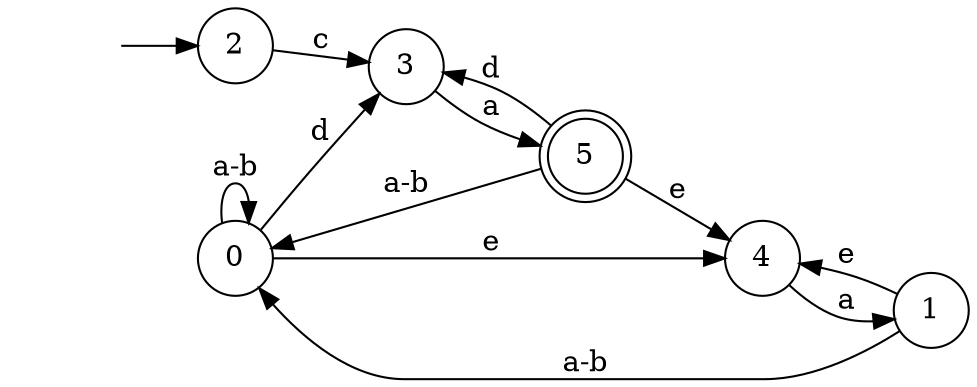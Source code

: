 digraph Automaton {
  rankdir = LR;
node [shape=circle];
  0 -> 3 [label="d"];
  0 -> 0 [label="a-b"];
  0 -> 4 [label="e"];
node [shape=circle];
  1 -> 0 [label="a-b"];
  1 -> 4 [label="e"];
node [shape=circle];
  initial [shape=plaintext,label=""];
  initial -> 2
  2 -> 3 [label="c"];
node [shape=circle];
  3 -> 5 [label="a"];
node [shape=circle];
  4 -> 1 [label="a"];
5 [shape=doublecircle]; 
  5 -> 3 [label="d"];
  5 -> 0 [label="a-b"];
  5 -> 4 [label="e"];
}


